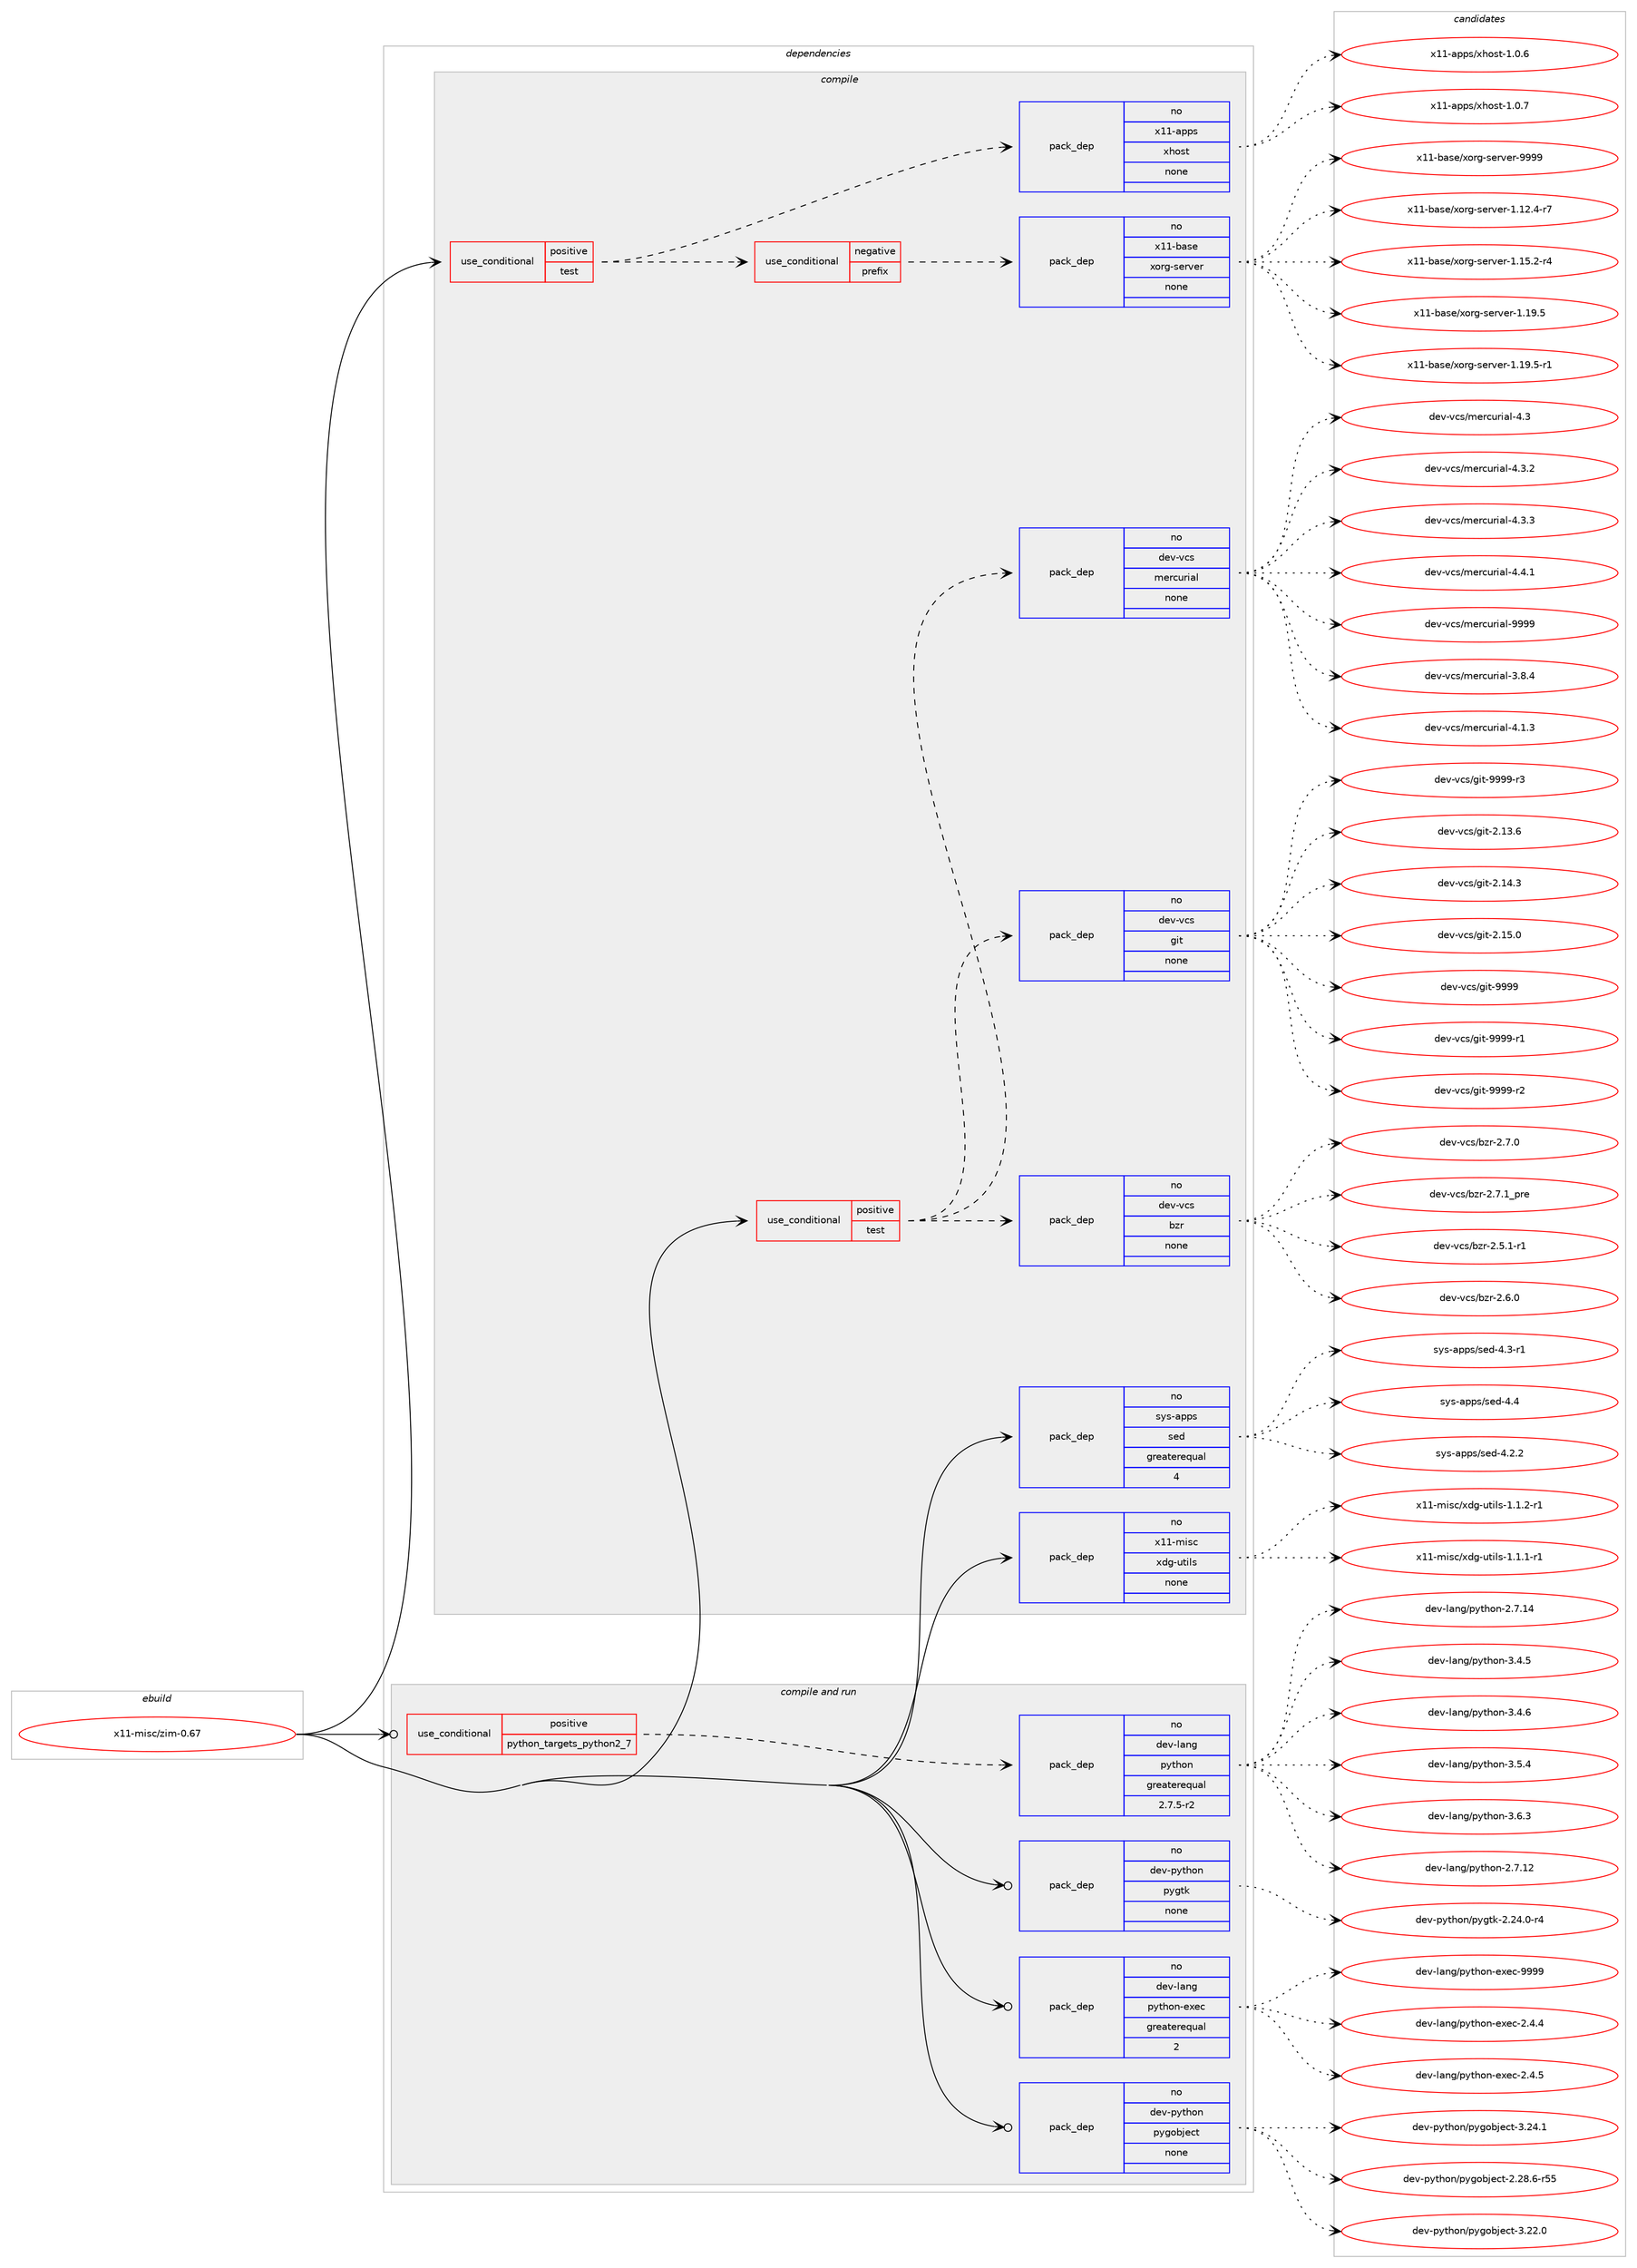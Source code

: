 digraph prolog {

# *************
# Graph options
# *************

newrank=true;
concentrate=true;
compound=true;
graph [rankdir=LR,fontname=Helvetica,fontsize=10,ranksep=1.5];#, ranksep=2.5, nodesep=0.2];
edge  [arrowhead=vee];
node  [fontname=Helvetica,fontsize=10];

# **********
# The ebuild
# **********

subgraph cluster_leftcol {
color=gray;
rank=same;
label=<<i>ebuild</i>>;
id [label="x11-misc/zim-0.67", color=red, width=4, href="../x11-misc/zim-0.67.svg"];
}

# ****************
# The dependencies
# ****************

subgraph cluster_midcol {
color=gray;
label=<<i>dependencies</i>>;
subgraph cluster_compile {
fillcolor="#eeeeee";
style=filled;
label=<<i>compile</i>>;
subgraph cond123512 {
dependency526057 [label=<<TABLE BORDER="0" CELLBORDER="1" CELLSPACING="0" CELLPADDING="4"><TR><TD ROWSPAN="3" CELLPADDING="10">use_conditional</TD></TR><TR><TD>positive</TD></TR><TR><TD>test</TD></TR></TABLE>>, shape=none, color=red];
subgraph cond123513 {
dependency526058 [label=<<TABLE BORDER="0" CELLBORDER="1" CELLSPACING="0" CELLPADDING="4"><TR><TD ROWSPAN="3" CELLPADDING="10">use_conditional</TD></TR><TR><TD>negative</TD></TR><TR><TD>prefix</TD></TR></TABLE>>, shape=none, color=red];
subgraph pack392651 {
dependency526059 [label=<<TABLE BORDER="0" CELLBORDER="1" CELLSPACING="0" CELLPADDING="4" WIDTH="220"><TR><TD ROWSPAN="6" CELLPADDING="30">pack_dep</TD></TR><TR><TD WIDTH="110">no</TD></TR><TR><TD>x11-base</TD></TR><TR><TD>xorg-server</TD></TR><TR><TD>none</TD></TR><TR><TD></TD></TR></TABLE>>, shape=none, color=blue];
}
dependency526058:e -> dependency526059:w [weight=20,style="dashed",arrowhead="vee"];
}
dependency526057:e -> dependency526058:w [weight=20,style="dashed",arrowhead="vee"];
subgraph pack392652 {
dependency526060 [label=<<TABLE BORDER="0" CELLBORDER="1" CELLSPACING="0" CELLPADDING="4" WIDTH="220"><TR><TD ROWSPAN="6" CELLPADDING="30">pack_dep</TD></TR><TR><TD WIDTH="110">no</TD></TR><TR><TD>x11-apps</TD></TR><TR><TD>xhost</TD></TR><TR><TD>none</TD></TR><TR><TD></TD></TR></TABLE>>, shape=none, color=blue];
}
dependency526057:e -> dependency526060:w [weight=20,style="dashed",arrowhead="vee"];
}
id:e -> dependency526057:w [weight=20,style="solid",arrowhead="vee"];
subgraph cond123514 {
dependency526061 [label=<<TABLE BORDER="0" CELLBORDER="1" CELLSPACING="0" CELLPADDING="4"><TR><TD ROWSPAN="3" CELLPADDING="10">use_conditional</TD></TR><TR><TD>positive</TD></TR><TR><TD>test</TD></TR></TABLE>>, shape=none, color=red];
subgraph pack392653 {
dependency526062 [label=<<TABLE BORDER="0" CELLBORDER="1" CELLSPACING="0" CELLPADDING="4" WIDTH="220"><TR><TD ROWSPAN="6" CELLPADDING="30">pack_dep</TD></TR><TR><TD WIDTH="110">no</TD></TR><TR><TD>dev-vcs</TD></TR><TR><TD>bzr</TD></TR><TR><TD>none</TD></TR><TR><TD></TD></TR></TABLE>>, shape=none, color=blue];
}
dependency526061:e -> dependency526062:w [weight=20,style="dashed",arrowhead="vee"];
subgraph pack392654 {
dependency526063 [label=<<TABLE BORDER="0" CELLBORDER="1" CELLSPACING="0" CELLPADDING="4" WIDTH="220"><TR><TD ROWSPAN="6" CELLPADDING="30">pack_dep</TD></TR><TR><TD WIDTH="110">no</TD></TR><TR><TD>dev-vcs</TD></TR><TR><TD>git</TD></TR><TR><TD>none</TD></TR><TR><TD></TD></TR></TABLE>>, shape=none, color=blue];
}
dependency526061:e -> dependency526063:w [weight=20,style="dashed",arrowhead="vee"];
subgraph pack392655 {
dependency526064 [label=<<TABLE BORDER="0" CELLBORDER="1" CELLSPACING="0" CELLPADDING="4" WIDTH="220"><TR><TD ROWSPAN="6" CELLPADDING="30">pack_dep</TD></TR><TR><TD WIDTH="110">no</TD></TR><TR><TD>dev-vcs</TD></TR><TR><TD>mercurial</TD></TR><TR><TD>none</TD></TR><TR><TD></TD></TR></TABLE>>, shape=none, color=blue];
}
dependency526061:e -> dependency526064:w [weight=20,style="dashed",arrowhead="vee"];
}
id:e -> dependency526061:w [weight=20,style="solid",arrowhead="vee"];
subgraph pack392656 {
dependency526065 [label=<<TABLE BORDER="0" CELLBORDER="1" CELLSPACING="0" CELLPADDING="4" WIDTH="220"><TR><TD ROWSPAN="6" CELLPADDING="30">pack_dep</TD></TR><TR><TD WIDTH="110">no</TD></TR><TR><TD>sys-apps</TD></TR><TR><TD>sed</TD></TR><TR><TD>greaterequal</TD></TR><TR><TD>4</TD></TR></TABLE>>, shape=none, color=blue];
}
id:e -> dependency526065:w [weight=20,style="solid",arrowhead="vee"];
subgraph pack392657 {
dependency526066 [label=<<TABLE BORDER="0" CELLBORDER="1" CELLSPACING="0" CELLPADDING="4" WIDTH="220"><TR><TD ROWSPAN="6" CELLPADDING="30">pack_dep</TD></TR><TR><TD WIDTH="110">no</TD></TR><TR><TD>x11-misc</TD></TR><TR><TD>xdg-utils</TD></TR><TR><TD>none</TD></TR><TR><TD></TD></TR></TABLE>>, shape=none, color=blue];
}
id:e -> dependency526066:w [weight=20,style="solid",arrowhead="vee"];
}
subgraph cluster_compileandrun {
fillcolor="#eeeeee";
style=filled;
label=<<i>compile and run</i>>;
subgraph cond123515 {
dependency526067 [label=<<TABLE BORDER="0" CELLBORDER="1" CELLSPACING="0" CELLPADDING="4"><TR><TD ROWSPAN="3" CELLPADDING="10">use_conditional</TD></TR><TR><TD>positive</TD></TR><TR><TD>python_targets_python2_7</TD></TR></TABLE>>, shape=none, color=red];
subgraph pack392658 {
dependency526068 [label=<<TABLE BORDER="0" CELLBORDER="1" CELLSPACING="0" CELLPADDING="4" WIDTH="220"><TR><TD ROWSPAN="6" CELLPADDING="30">pack_dep</TD></TR><TR><TD WIDTH="110">no</TD></TR><TR><TD>dev-lang</TD></TR><TR><TD>python</TD></TR><TR><TD>greaterequal</TD></TR><TR><TD>2.7.5-r2</TD></TR></TABLE>>, shape=none, color=blue];
}
dependency526067:e -> dependency526068:w [weight=20,style="dashed",arrowhead="vee"];
}
id:e -> dependency526067:w [weight=20,style="solid",arrowhead="odotvee"];
subgraph pack392659 {
dependency526069 [label=<<TABLE BORDER="0" CELLBORDER="1" CELLSPACING="0" CELLPADDING="4" WIDTH="220"><TR><TD ROWSPAN="6" CELLPADDING="30">pack_dep</TD></TR><TR><TD WIDTH="110">no</TD></TR><TR><TD>dev-lang</TD></TR><TR><TD>python-exec</TD></TR><TR><TD>greaterequal</TD></TR><TR><TD>2</TD></TR></TABLE>>, shape=none, color=blue];
}
id:e -> dependency526069:w [weight=20,style="solid",arrowhead="odotvee"];
subgraph pack392660 {
dependency526070 [label=<<TABLE BORDER="0" CELLBORDER="1" CELLSPACING="0" CELLPADDING="4" WIDTH="220"><TR><TD ROWSPAN="6" CELLPADDING="30">pack_dep</TD></TR><TR><TD WIDTH="110">no</TD></TR><TR><TD>dev-python</TD></TR><TR><TD>pygobject</TD></TR><TR><TD>none</TD></TR><TR><TD></TD></TR></TABLE>>, shape=none, color=blue];
}
id:e -> dependency526070:w [weight=20,style="solid",arrowhead="odotvee"];
subgraph pack392661 {
dependency526071 [label=<<TABLE BORDER="0" CELLBORDER="1" CELLSPACING="0" CELLPADDING="4" WIDTH="220"><TR><TD ROWSPAN="6" CELLPADDING="30">pack_dep</TD></TR><TR><TD WIDTH="110">no</TD></TR><TR><TD>dev-python</TD></TR><TR><TD>pygtk</TD></TR><TR><TD>none</TD></TR><TR><TD></TD></TR></TABLE>>, shape=none, color=blue];
}
id:e -> dependency526071:w [weight=20,style="solid",arrowhead="odotvee"];
}
subgraph cluster_run {
fillcolor="#eeeeee";
style=filled;
label=<<i>run</i>>;
}
}

# **************
# The candidates
# **************

subgraph cluster_choices {
rank=same;
color=gray;
label=<<i>candidates</i>>;

subgraph choice392651 {
color=black;
nodesep=1;
choice12049494598971151014712011111410345115101114118101114454946495046524511455 [label="x11-base/xorg-server-1.12.4-r7", color=red, width=4,href="../x11-base/xorg-server-1.12.4-r7.svg"];
choice12049494598971151014712011111410345115101114118101114454946495346504511452 [label="x11-base/xorg-server-1.15.2-r4", color=red, width=4,href="../x11-base/xorg-server-1.15.2-r4.svg"];
choice1204949459897115101471201111141034511510111411810111445494649574653 [label="x11-base/xorg-server-1.19.5", color=red, width=4,href="../x11-base/xorg-server-1.19.5.svg"];
choice12049494598971151014712011111410345115101114118101114454946495746534511449 [label="x11-base/xorg-server-1.19.5-r1", color=red, width=4,href="../x11-base/xorg-server-1.19.5-r1.svg"];
choice120494945989711510147120111114103451151011141181011144557575757 [label="x11-base/xorg-server-9999", color=red, width=4,href="../x11-base/xorg-server-9999.svg"];
dependency526059:e -> choice12049494598971151014712011111410345115101114118101114454946495046524511455:w [style=dotted,weight="100"];
dependency526059:e -> choice12049494598971151014712011111410345115101114118101114454946495346504511452:w [style=dotted,weight="100"];
dependency526059:e -> choice1204949459897115101471201111141034511510111411810111445494649574653:w [style=dotted,weight="100"];
dependency526059:e -> choice12049494598971151014712011111410345115101114118101114454946495746534511449:w [style=dotted,weight="100"];
dependency526059:e -> choice120494945989711510147120111114103451151011141181011144557575757:w [style=dotted,weight="100"];
}
subgraph choice392652 {
color=black;
nodesep=1;
choice1204949459711211211547120104111115116454946484654 [label="x11-apps/xhost-1.0.6", color=red, width=4,href="../x11-apps/xhost-1.0.6.svg"];
choice1204949459711211211547120104111115116454946484655 [label="x11-apps/xhost-1.0.7", color=red, width=4,href="../x11-apps/xhost-1.0.7.svg"];
dependency526060:e -> choice1204949459711211211547120104111115116454946484654:w [style=dotted,weight="100"];
dependency526060:e -> choice1204949459711211211547120104111115116454946484655:w [style=dotted,weight="100"];
}
subgraph choice392653 {
color=black;
nodesep=1;
choice100101118451189911547981221144550465346494511449 [label="dev-vcs/bzr-2.5.1-r1", color=red, width=4,href="../dev-vcs/bzr-2.5.1-r1.svg"];
choice10010111845118991154798122114455046544648 [label="dev-vcs/bzr-2.6.0", color=red, width=4,href="../dev-vcs/bzr-2.6.0.svg"];
choice10010111845118991154798122114455046554648 [label="dev-vcs/bzr-2.7.0", color=red, width=4,href="../dev-vcs/bzr-2.7.0.svg"];
choice1001011184511899115479812211445504655464995112114101 [label="dev-vcs/bzr-2.7.1_pre", color=red, width=4,href="../dev-vcs/bzr-2.7.1_pre.svg"];
dependency526062:e -> choice100101118451189911547981221144550465346494511449:w [style=dotted,weight="100"];
dependency526062:e -> choice10010111845118991154798122114455046544648:w [style=dotted,weight="100"];
dependency526062:e -> choice10010111845118991154798122114455046554648:w [style=dotted,weight="100"];
dependency526062:e -> choice1001011184511899115479812211445504655464995112114101:w [style=dotted,weight="100"];
}
subgraph choice392654 {
color=black;
nodesep=1;
choice10010111845118991154710310511645504649514654 [label="dev-vcs/git-2.13.6", color=red, width=4,href="../dev-vcs/git-2.13.6.svg"];
choice10010111845118991154710310511645504649524651 [label="dev-vcs/git-2.14.3", color=red, width=4,href="../dev-vcs/git-2.14.3.svg"];
choice10010111845118991154710310511645504649534648 [label="dev-vcs/git-2.15.0", color=red, width=4,href="../dev-vcs/git-2.15.0.svg"];
choice1001011184511899115471031051164557575757 [label="dev-vcs/git-9999", color=red, width=4,href="../dev-vcs/git-9999.svg"];
choice10010111845118991154710310511645575757574511449 [label="dev-vcs/git-9999-r1", color=red, width=4,href="../dev-vcs/git-9999-r1.svg"];
choice10010111845118991154710310511645575757574511450 [label="dev-vcs/git-9999-r2", color=red, width=4,href="../dev-vcs/git-9999-r2.svg"];
choice10010111845118991154710310511645575757574511451 [label="dev-vcs/git-9999-r3", color=red, width=4,href="../dev-vcs/git-9999-r3.svg"];
dependency526063:e -> choice10010111845118991154710310511645504649514654:w [style=dotted,weight="100"];
dependency526063:e -> choice10010111845118991154710310511645504649524651:w [style=dotted,weight="100"];
dependency526063:e -> choice10010111845118991154710310511645504649534648:w [style=dotted,weight="100"];
dependency526063:e -> choice1001011184511899115471031051164557575757:w [style=dotted,weight="100"];
dependency526063:e -> choice10010111845118991154710310511645575757574511449:w [style=dotted,weight="100"];
dependency526063:e -> choice10010111845118991154710310511645575757574511450:w [style=dotted,weight="100"];
dependency526063:e -> choice10010111845118991154710310511645575757574511451:w [style=dotted,weight="100"];
}
subgraph choice392655 {
color=black;
nodesep=1;
choice1001011184511899115471091011149911711410597108455146564652 [label="dev-vcs/mercurial-3.8.4", color=red, width=4,href="../dev-vcs/mercurial-3.8.4.svg"];
choice1001011184511899115471091011149911711410597108455246494651 [label="dev-vcs/mercurial-4.1.3", color=red, width=4,href="../dev-vcs/mercurial-4.1.3.svg"];
choice100101118451189911547109101114991171141059710845524651 [label="dev-vcs/mercurial-4.3", color=red, width=4,href="../dev-vcs/mercurial-4.3.svg"];
choice1001011184511899115471091011149911711410597108455246514650 [label="dev-vcs/mercurial-4.3.2", color=red, width=4,href="../dev-vcs/mercurial-4.3.2.svg"];
choice1001011184511899115471091011149911711410597108455246514651 [label="dev-vcs/mercurial-4.3.3", color=red, width=4,href="../dev-vcs/mercurial-4.3.3.svg"];
choice1001011184511899115471091011149911711410597108455246524649 [label="dev-vcs/mercurial-4.4.1", color=red, width=4,href="../dev-vcs/mercurial-4.4.1.svg"];
choice10010111845118991154710910111499117114105971084557575757 [label="dev-vcs/mercurial-9999", color=red, width=4,href="../dev-vcs/mercurial-9999.svg"];
dependency526064:e -> choice1001011184511899115471091011149911711410597108455146564652:w [style=dotted,weight="100"];
dependency526064:e -> choice1001011184511899115471091011149911711410597108455246494651:w [style=dotted,weight="100"];
dependency526064:e -> choice100101118451189911547109101114991171141059710845524651:w [style=dotted,weight="100"];
dependency526064:e -> choice1001011184511899115471091011149911711410597108455246514650:w [style=dotted,weight="100"];
dependency526064:e -> choice1001011184511899115471091011149911711410597108455246514651:w [style=dotted,weight="100"];
dependency526064:e -> choice1001011184511899115471091011149911711410597108455246524649:w [style=dotted,weight="100"];
dependency526064:e -> choice10010111845118991154710910111499117114105971084557575757:w [style=dotted,weight="100"];
}
subgraph choice392656 {
color=black;
nodesep=1;
choice115121115459711211211547115101100455246504650 [label="sys-apps/sed-4.2.2", color=red, width=4,href="../sys-apps/sed-4.2.2.svg"];
choice115121115459711211211547115101100455246514511449 [label="sys-apps/sed-4.3-r1", color=red, width=4,href="../sys-apps/sed-4.3-r1.svg"];
choice11512111545971121121154711510110045524652 [label="sys-apps/sed-4.4", color=red, width=4,href="../sys-apps/sed-4.4.svg"];
dependency526065:e -> choice115121115459711211211547115101100455246504650:w [style=dotted,weight="100"];
dependency526065:e -> choice115121115459711211211547115101100455246514511449:w [style=dotted,weight="100"];
dependency526065:e -> choice11512111545971121121154711510110045524652:w [style=dotted,weight="100"];
}
subgraph choice392657 {
color=black;
nodesep=1;
choice1204949451091051159947120100103451171161051081154549464946494511449 [label="x11-misc/xdg-utils-1.1.1-r1", color=red, width=4,href="../x11-misc/xdg-utils-1.1.1-r1.svg"];
choice1204949451091051159947120100103451171161051081154549464946504511449 [label="x11-misc/xdg-utils-1.1.2-r1", color=red, width=4,href="../x11-misc/xdg-utils-1.1.2-r1.svg"];
dependency526066:e -> choice1204949451091051159947120100103451171161051081154549464946494511449:w [style=dotted,weight="100"];
dependency526066:e -> choice1204949451091051159947120100103451171161051081154549464946504511449:w [style=dotted,weight="100"];
}
subgraph choice392658 {
color=black;
nodesep=1;
choice10010111845108971101034711212111610411111045504655464950 [label="dev-lang/python-2.7.12", color=red, width=4,href="../dev-lang/python-2.7.12.svg"];
choice10010111845108971101034711212111610411111045504655464952 [label="dev-lang/python-2.7.14", color=red, width=4,href="../dev-lang/python-2.7.14.svg"];
choice100101118451089711010347112121116104111110455146524653 [label="dev-lang/python-3.4.5", color=red, width=4,href="../dev-lang/python-3.4.5.svg"];
choice100101118451089711010347112121116104111110455146524654 [label="dev-lang/python-3.4.6", color=red, width=4,href="../dev-lang/python-3.4.6.svg"];
choice100101118451089711010347112121116104111110455146534652 [label="dev-lang/python-3.5.4", color=red, width=4,href="../dev-lang/python-3.5.4.svg"];
choice100101118451089711010347112121116104111110455146544651 [label="dev-lang/python-3.6.3", color=red, width=4,href="../dev-lang/python-3.6.3.svg"];
dependency526068:e -> choice10010111845108971101034711212111610411111045504655464950:w [style=dotted,weight="100"];
dependency526068:e -> choice10010111845108971101034711212111610411111045504655464952:w [style=dotted,weight="100"];
dependency526068:e -> choice100101118451089711010347112121116104111110455146524653:w [style=dotted,weight="100"];
dependency526068:e -> choice100101118451089711010347112121116104111110455146524654:w [style=dotted,weight="100"];
dependency526068:e -> choice100101118451089711010347112121116104111110455146534652:w [style=dotted,weight="100"];
dependency526068:e -> choice100101118451089711010347112121116104111110455146544651:w [style=dotted,weight="100"];
}
subgraph choice392659 {
color=black;
nodesep=1;
choice1001011184510897110103471121211161041111104510112010199455046524652 [label="dev-lang/python-exec-2.4.4", color=red, width=4,href="../dev-lang/python-exec-2.4.4.svg"];
choice1001011184510897110103471121211161041111104510112010199455046524653 [label="dev-lang/python-exec-2.4.5", color=red, width=4,href="../dev-lang/python-exec-2.4.5.svg"];
choice10010111845108971101034711212111610411111045101120101994557575757 [label="dev-lang/python-exec-9999", color=red, width=4,href="../dev-lang/python-exec-9999.svg"];
dependency526069:e -> choice1001011184510897110103471121211161041111104510112010199455046524652:w [style=dotted,weight="100"];
dependency526069:e -> choice1001011184510897110103471121211161041111104510112010199455046524653:w [style=dotted,weight="100"];
dependency526069:e -> choice10010111845108971101034711212111610411111045101120101994557575757:w [style=dotted,weight="100"];
}
subgraph choice392660 {
color=black;
nodesep=1;
choice1001011184511212111610411111047112121103111981061019911645504650564654451145353 [label="dev-python/pygobject-2.28.6-r55", color=red, width=4,href="../dev-python/pygobject-2.28.6-r55.svg"];
choice1001011184511212111610411111047112121103111981061019911645514650504648 [label="dev-python/pygobject-3.22.0", color=red, width=4,href="../dev-python/pygobject-3.22.0.svg"];
choice1001011184511212111610411111047112121103111981061019911645514650524649 [label="dev-python/pygobject-3.24.1", color=red, width=4,href="../dev-python/pygobject-3.24.1.svg"];
dependency526070:e -> choice1001011184511212111610411111047112121103111981061019911645504650564654451145353:w [style=dotted,weight="100"];
dependency526070:e -> choice1001011184511212111610411111047112121103111981061019911645514650504648:w [style=dotted,weight="100"];
dependency526070:e -> choice1001011184511212111610411111047112121103111981061019911645514650524649:w [style=dotted,weight="100"];
}
subgraph choice392661 {
color=black;
nodesep=1;
choice1001011184511212111610411111047112121103116107455046505246484511452 [label="dev-python/pygtk-2.24.0-r4", color=red, width=4,href="../dev-python/pygtk-2.24.0-r4.svg"];
dependency526071:e -> choice1001011184511212111610411111047112121103116107455046505246484511452:w [style=dotted,weight="100"];
}
}

}

